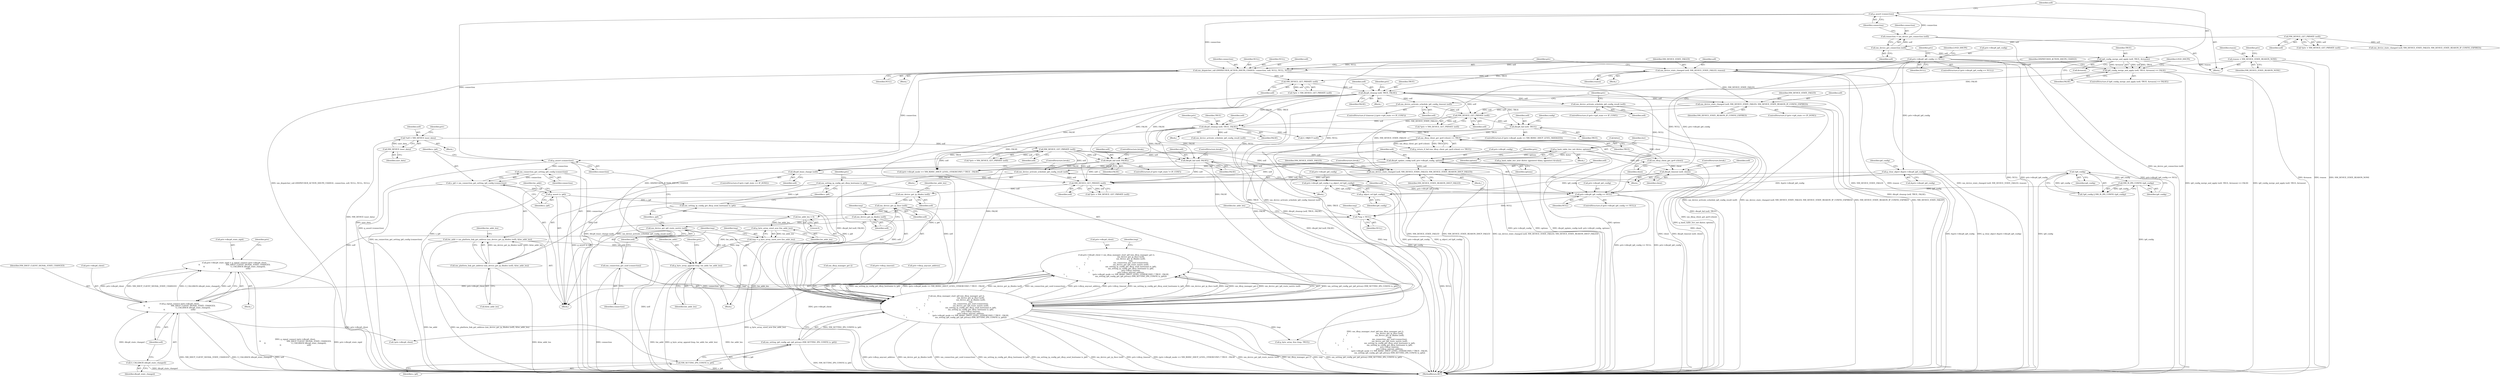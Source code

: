 digraph "0_NetworkManager_d5fc88e573fa58b93034b04d35a2454f5d28cad9@API" {
"1006604" [label="(Call,priv->dhcp6_state_sigid = g_signal_connect (priv->dhcp6_client,\n\t\t                                            NM_DHCP_CLIENT_SIGNAL_STATE_CHANGED,\n\t\t                                            G_CALLBACK (dhcp6_state_changed),\n\t\t                                            self))"];
"1006608" [label="(Call,g_signal_connect (priv->dhcp6_client,\n\t\t                                            NM_DHCP_CLIENT_SIGNAL_STATE_CHANGED,\n\t\t                                            G_CALLBACK (dhcp6_state_changed),\n\t\t                                            self))"];
"1006558" [label="(Call,priv->dhcp6_client = nm_dhcp_manager_start_ip6 (nm_dhcp_manager_get (),\n\t                                                nm_device_get_ip_iface (self),\n\t                                                nm_device_get_ip_ifindex (self),\n\t                                                tmp,\n\t                                                nm_connection_get_uuid (connection),\n\t                                                nm_device_get_ip6_route_metric (self),\n\t                                                nm_setting_ip_config_get_dhcp_send_hostname (s_ip6),\n\t                                                nm_setting_ip_config_get_dhcp_hostname (s_ip6),\n\t                                                priv->dhcp_timeout,\n\t                                                priv->dhcp_anycast_address,\n\t                                                (priv->dhcp6_mode == NM_RDISC_DHCP_LEVEL_OTHERCONF) ? TRUE : FALSE,\n\t                                                nm_setting_ip6_config_get_ip6_privacy (NM_SETTING_IP6_CONFIG (s_ip6))))"];
"1006562" [label="(Call,nm_dhcp_manager_start_ip6 (nm_dhcp_manager_get (),\n\t                                                nm_device_get_ip_iface (self),\n\t                                                nm_device_get_ip_ifindex (self),\n\t                                                tmp,\n\t                                                nm_connection_get_uuid (connection),\n\t                                                nm_device_get_ip6_route_metric (self),\n\t                                                nm_setting_ip_config_get_dhcp_send_hostname (s_ip6),\n\t                                                nm_setting_ip_config_get_dhcp_hostname (s_ip6),\n\t                                                priv->dhcp_timeout,\n\t                                                priv->dhcp_anycast_address,\n\t                                                (priv->dhcp6_mode == NM_RDISC_DHCP_LEVEL_OTHERCONF) ? TRUE : FALSE,\n\t                                                nm_setting_ip6_config_get_ip6_privacy (NM_SETTING_IP6_CONFIG (s_ip6))))"];
"1006564" [label="(Call,nm_device_get_ip_iface (self))"];
"1006543" [label="(Call,nm_device_get_ip_ifindex (self))"];
"1006520" [label="(Call,NM_DEVICE_GET_PRIVATE (self))"];
"1006497" [label="(Call,dhcp6_fail (self, FALSE))"];
"1006413" [label="(Call,NM_DEVICE_GET_PRIVATE (self))"];
"1006406" [label="(Call,*self = NM_DEVICE (user_data))"];
"1006408" [label="(Call,NM_DEVICE (user_data))"];
"1006301" [label="(Call,dhcp6_cleanup (self, TRUE, FALSE))"];
"1006299" [label="(Call,NM_DEVICE_GET_PRIVATE (self))"];
"1006288" [label="(Call,nm_dispatcher_call (DISPATCHER_ACTION_DHCP6_CHANGE, connection, self, NULL, NULL, NULL))"];
"1006268" [label="(Call,g_assert (connection))"];
"1006264" [label="(Call,connection = nm_device_get_connection (self))"];
"1006266" [label="(Call,nm_device_get_connection (self))"];
"1006238" [label="(Call,NM_DEVICE_GET_PRIVATE (self))"];
"1006272" [label="(Call,ip6_config_merge_and_apply (self, TRUE, &reason))"];
"1006246" [label="(Call,priv->dhcp6_ip6_config == NULL)"];
"1006282" [label="(Call,nm_device_state_changed (self, NM_DEVICE_STATE_FAILED, reason))"];
"1006242" [label="(Call,reason = NM_DEVICE_STATE_REASON_NONE)"];
"1006271" [label="(Call,ip6_config_merge_and_apply (self, TRUE, &reason) == FALSE)"];
"1006362" [label="(Call,dhcp6_cleanup (self, TRUE, FALSE))"];
"1006349" [label="(Call,NM_DEVICE_GET_PRIVATE (self))"];
"1006329" [label="(Call,nm_device_state_changed (self, NM_DEVICE_STATE_FAILED, NM_DEVICE_STATE_REASON_IP_CONFIG_EXPIRED))"];
"1006320" [label="(Call,nm_device_activate_schedule_ip6_config_timeout (self))"];
"1006343" [label="(Call,nm_device_activate_schedule_ip6_config_result (self))"];
"1006468" [label="(Call,nm_device_state_changed (self, NM_DEVICE_STATE_FAILED, NM_DEVICE_STATE_REASON_DHCP_FAILED))"];
"1006448" [label="(Call,dhcp6_update_config (self, priv->dhcp6_config, options))"];
"1006380" [label="(Call,g_hash_table_iter_init (&iter, options))"];
"1006510" [label="(Call,dhcp6_fail (self, FALSE))"];
"1006473" [label="(Call,nm_device_activate_schedule_ip6_config_result (self))"];
"1006482" [label="(Call,dhcp6_lease_change (self))"];
"1006486" [label="(Call,dhcp6_timeout (self, client))"];
"1006417" [label="(Call,nm_dhcp_client_get_ipv6 (client))"];
"1006566" [label="(Call,nm_device_get_ip_ifindex (self))"];
"1006554" [label="(Call,g_byte_array_append (tmp, hw_addr, hw_addr_len))"];
"1006550" [label="(Call,tmp = g_byte_array_sized_new (hw_addr_len))"];
"1006552" [label="(Call,g_byte_array_sized_new (hw_addr_len))"];
"1006529" [label="(Call,hw_addr_len = 0)"];
"1006540" [label="(Call,hw_addr = nm_platform_link_get_address (nm_device_get_ip_ifindex (self), &hw_addr_len))"];
"1006542" [label="(Call,nm_platform_link_get_address (nm_device_get_ip_ifindex (self), &hw_addr_len))"];
"1006524" [label="(Call,*tmp = NULL)"];
"1006462" [label="(Call,priv->dhcp6_ip6_config == NULL)"];
"1006434" [label="(Call,g_clear_object (&priv->dhcp6_ip6_config))"];
"1006442" [label="(Call,priv->dhcp6_ip6_config = g_object_ref (ip6_config))"];
"1006446" [label="(Call,g_object_ref (ip6_config))"];
"1006422" [label="(Call,!ip6_config)"];
"1006424" [label="(Call,NM_IS_IP6_CONFIG (ip6_config))"];
"1006569" [label="(Call,nm_connection_get_uuid (connection))"];
"1006536" [label="(Call,nm_connection_get_setting_ip6_config (connection))"];
"1006532" [label="(Call,g_assert (connection))"];
"1006571" [label="(Call,nm_device_get_ip6_route_metric (self))"];
"1006573" [label="(Call,nm_setting_ip_config_get_dhcp_send_hostname (s_ip6))"];
"1006538" [label="(Call,g_assert (s_ip6))"];
"1006534" [label="(Call,s_ip6 = nm_connection_get_setting_ip6_config (connection))"];
"1006575" [label="(Call,nm_setting_ip_config_get_dhcp_hostname (s_ip6))"];
"1006416" [label="(Call,nm_dhcp_client_get_ipv6 (client) == TRUE)"];
"1006357" [label="(Call,dhcp6_fail (self, TRUE))"];
"1006591" [label="(Call,nm_setting_ip6_config_get_ip6_privacy (NM_SETTING_IP6_CONFIG (s_ip6)))"];
"1006592" [label="(Call,NM_SETTING_IP6_CONFIG (s_ip6))"];
"1006613" [label="(Call,G_CALLBACK (dhcp6_state_changed))"];
"1006526" [label="(Identifier,NULL)"];
"1006289" [label="(Identifier,DISPATCHER_ACTION_DHCP6_CHANGE)"];
"1006518" [label="(Call,*priv = NM_DEVICE_GET_PRIVATE (self))"];
"1006510" [label="(Call,dhcp6_fail (self, FALSE))"];
"1006483" [label="(Identifier,self)"];
"1006363" [label="(Identifier,self)"];
"1006563" [label="(Call,nm_dhcp_manager_get ())"];
"1006418" [label="(Identifier,client)"];
"1006283" [label="(Identifier,self)"];
"1006435" [label="(Call,&priv->dhcp6_ip6_config)"];
"1006566" [label="(Call,nm_device_get_ip_ifindex (self))"];
"1006421" [label="(Call,!ip6_config || NM_IS_IP6_CONFIG (ip6_config))"];
"1006422" [label="(Call,!ip6_config)"];
"1006520" [label="(Call,NM_DEVICE_GET_PRIVATE (self))"];
"1006413" [label="(Call,NM_DEVICE_GET_PRIVATE (self))"];
"1006348" [label="(Identifier,priv)"];
"1006612" [label="(Identifier,NM_DHCP_CLIENT_SIGNAL_STATE_CHANGED)"];
"1006572" [label="(Identifier,self)"];
"1006550" [label="(Call,tmp = g_byte_array_sized_new (hw_addr_len))"];
"1006369" [label="(Identifier,priv)"];
"1006358" [label="(Identifier,self)"];
"1006549" [label="(Block,)"];
"1006603" [label="(Block,)"];
"1006277" [label="(Identifier,FALSE)"];
"1006466" [label="(Identifier,NULL)"];
"1006592" [label="(Call,NM_SETTING_IP6_CONFIG (s_ip6))"];
"1006608" [label="(Call,g_signal_connect (priv->dhcp6_client,\n\t\t                                            NM_DHCP_CLIENT_SIGNAL_STATE_CHANGED,\n\t\t                                            G_CALLBACK (dhcp6_state_changed),\n\t\t                                            self))"];
"1006288" [label="(Call,nm_dispatcher_call (DISPATCHER_ACTION_DHCP6_CHANGE, connection, self, NULL, NULL, NULL))"];
"1006513" [label="(ControlStructure,break;)"];
"1006499" [label="(Identifier,FALSE)"];
"1006300" [label="(Identifier,self)"];
"1006487" [label="(Identifier,self)"];
"1006521" [label="(Identifier,self)"];
"1006564" [label="(Call,nm_device_get_ip_iface (self))"];
"1006470" [label="(Identifier,NM_DEVICE_STATE_FAILED)"];
"1006567" [label="(Identifier,self)"];
"1006248" [label="(Identifier,priv)"];
"1006304" [label="(Identifier,FALSE)"];
"1006365" [label="(Identifier,FALSE)"];
"1006615" [label="(Identifier,self)"];
"1006596" [label="(Call,g_byte_array_free (tmp, TRUE))"];
"1006560" [label="(Identifier,priv)"];
"1006343" [label="(Call,nm_device_activate_schedule_ip6_config_result (self))"];
"1006546" [label="(Identifier,hw_addr_len)"];
"1006529" [label="(Call,hw_addr_len = 0)"];
"1006406" [label="(Call,*self = NM_DEVICE (user_data))"];
"1006432" [label="(Block,)"];
"1006424" [label="(Call,NM_IS_IP6_CONFIG (ip6_config))"];
"1006301" [label="(Call,dhcp6_cleanup (self, TRUE, FALSE))"];
"1006419" [label="(Identifier,TRUE)"];
"1006578" [label="(Identifier,priv)"];
"1006573" [label="(Call,nm_setting_ip_config_get_dhcp_send_hostname (s_ip6))"];
"1006253" [label="(Identifier,LOGD_DHCP6)"];
"1006407" [label="(Identifier,self)"];
"1006351" [label="(ControlStructure,if (priv->dhcp6_mode == NM_RDISC_DHCP_LEVEL_MANAGED))"];
"1006423" [label="(Identifier,ip6_config)"];
"1006290" [label="(Identifier,connection)"];
"1006239" [label="(Identifier,self)"];
"1006556" [label="(Identifier,hw_addr)"];
"1006473" [label="(Call,nm_device_activate_schedule_ip6_config_result (self))"];
"1006558" [label="(Call,priv->dhcp6_client = nm_dhcp_manager_start_ip6 (nm_dhcp_manager_get (),\n\t                                                nm_device_get_ip_iface (self),\n\t                                                nm_device_get_ip_ifindex (self),\n\t                                                tmp,\n\t                                                nm_connection_get_uuid (connection),\n\t                                                nm_device_get_ip6_route_metric (self),\n\t                                                nm_setting_ip_config_get_dhcp_send_hostname (s_ip6),\n\t                                                nm_setting_ip_config_get_dhcp_hostname (s_ip6),\n\t                                                priv->dhcp_timeout,\n\t                                                priv->dhcp_anycast_address,\n\t                                                (priv->dhcp6_mode == NM_RDISC_DHCP_LEVEL_OTHERCONF) ? TRUE : FALSE,\n\t                                                nm_setting_ip6_config_get_ip6_privacy (NM_SETTING_IP6_CONFIG (s_ip6))))"];
"1006450" [label="(Call,priv->dhcp6_config)"];
"1006559" [label="(Call,priv->dhcp6_client)"];
"1006484" [label="(ControlStructure,break;)"];
"1006453" [label="(Identifier,options)"];
"1006474" [label="(Identifier,self)"];
"1006605" [label="(Call,priv->dhcp6_state_sigid)"];
"1006332" [label="(Identifier,NM_DEVICE_STATE_REASON_IP_CONFIG_EXPIRED)"];
"1006538" [label="(Call,g_assert (s_ip6))"];
"1006463" [label="(Call,priv->dhcp6_ip6_config)"];
"1006385" [label="(Call,g_hash_table_iter_next (&iter, (gpointer) &key, (gpointer) &value))"];
"1006569" [label="(Call,nm_connection_get_uuid (connection))"];
"1006604" [label="(Call,priv->dhcp6_state_sigid = g_signal_connect (priv->dhcp6_client,\n\t\t                                            NM_DHCP_CLIENT_SIGNAL_STATE_CHANGED,\n\t\t                                            G_CALLBACK (dhcp6_state_changed),\n\t\t                                            self))"];
"1006416" [label="(Call,nm_dhcp_client_get_ipv6 (client) == TRUE)"];
"1006446" [label="(Call,g_object_ref (ip6_config))"];
"1006264" [label="(Call,connection = nm_device_get_connection (self))"];
"1006574" [label="(Identifier,s_ip6)"];
"1006272" [label="(Call,ip6_config_merge_and_apply (self, TRUE, &reason))"];
"1006250" [label="(Identifier,NULL)"];
"1006387" [label="(Identifier,iter)"];
"1006565" [label="(Identifier,self)"];
"1006299" [label="(Call,NM_DEVICE_GET_PRIVATE (self))"];
"1006535" [label="(Identifier,s_ip6)"];
"1006359" [label="(Identifier,TRUE)"];
"1006457" [label="(Identifier,priv)"];
"1006320" [label="(Call,nm_device_activate_schedule_ip6_config_timeout (self))"];
"1006540" [label="(Call,hw_addr = nm_platform_link_get_address (nm_device_get_ip_ifindex (self), &hw_addr_len))"];
"1006303" [label="(Identifier,TRUE)"];
"1006577" [label="(Call,priv->dhcp_timeout)"];
"1006245" [label="(ControlStructure,if (priv->dhcp6_ip6_config == NULL))"];
"1006497" [label="(Call,dhcp6_fail (self, FALSE))"];
"1006280" [label="(Identifier,LOGD_DHCP6)"];
"1006242" [label="(Call,reason = NM_DEVICE_STATE_REASON_NONE)"];
"1006486" [label="(Call,dhcp6_timeout (self, client))"];
"1006543" [label="(Call,nm_device_get_ip_ifindex (self))"];
"1006580" [label="(Call,priv->dhcp_anycast_address)"];
"1006512" [label="(Identifier,FALSE)"];
"1006374" [label="(Block,)"];
"1006609" [label="(Call,priv->dhcp6_client)"];
"1006238" [label="(Call,NM_DEVICE_GET_PRIVATE (self))"];
"1006293" [label="(Identifier,NULL)"];
"1006595" [label="(Identifier,tmp)"];
"1006441" [label="(Block,)"];
"1006282" [label="(Call,nm_device_state_changed (self, NM_DEVICE_STATE_FAILED, reason))"];
"1006330" [label="(Identifier,self)"];
"1006583" [label="(Call,(priv->dhcp6_mode == NM_RDISC_DHCP_LEVEL_OTHERCONF) ? TRUE : FALSE)"];
"1006491" [label="(ControlStructure,if (priv->ip6_state != IP_CONF))"];
"1006618" [label="(Call,!priv->dhcp6_client)"];
"1006557" [label="(Identifier,hw_addr_len)"];
"1006531" [label="(Literal,0)"];
"1006500" [label="(ControlStructure,break;)"];
"1006415" [label="(Call,g_return_if_fail (nm_dhcp_client_get_ipv6 (client) == TRUE))"];
"1006274" [label="(Identifier,TRUE)"];
"1006568" [label="(Identifier,tmp)"];
"1006442" [label="(Call,priv->dhcp6_ip6_config = g_object_ref (ip6_config))"];
"1006292" [label="(Identifier,NULL)"];
"1006278" [label="(Block,)"];
"1006488" [label="(Identifier,client)"];
"1006271" [label="(Call,ip6_config_merge_and_apply (self, TRUE, &reason) == FALSE)"];
"1006460" [label="(Block,)"];
"1006361" [label="(Block,)"];
"1006297" [label="(Call,*priv = NM_DEVICE_GET_PRIVATE (self))"];
"1006337" [label="(ControlStructure,if (priv->ip6_state == IP_CONF))"];
"1006542" [label="(Call,nm_platform_link_get_address (nm_device_get_ip_ifindex (self), &hw_addr_len))"];
"1006411" [label="(Call,*priv = NM_DEVICE_GET_PRIVATE (self))"];
"1006468" [label="(Call,nm_device_state_changed (self, NM_DEVICE_STATE_FAILED, NM_DEVICE_STATE_REASON_DHCP_FAILED))"];
"1006247" [label="(Call,priv->dhcp6_ip6_config)"];
"1006408" [label="(Call,NM_DEVICE (user_data))"];
"1006262" [label="(Identifier,priv)"];
"1006275" [label="(Call,&reason)"];
"1006372" [label="(Call,nm_device_activate_schedule_ip6_config_result (self))"];
"1006533" [label="(Identifier,connection)"];
"1006298" [label="(Identifier,priv)"];
"1006347" [label="(Call,*priv = NM_DEVICE_GET_PRIVATE (self))"];
"1006476" [label="(ControlStructure,if (priv->ip6_state == IP_DONE))"];
"1006544" [label="(Identifier,self)"];
"1006489" [label="(ControlStructure,break;)"];
"1006302" [label="(Identifier,self)"];
"1006462" [label="(Call,priv->dhcp6_ip6_config == NULL)"];
"1006295" [label="(Block,)"];
"1006321" [label="(Identifier,self)"];
"1006323" [label="(ControlStructure,if (priv->ip6_state == IP_DONE))"];
"1006364" [label="(Identifier,TRUE)"];
"1006267" [label="(Identifier,self)"];
"1006620" [label="(Identifier,priv)"];
"1006555" [label="(Identifier,tmp)"];
"1006404" [label="(Block,)"];
"1006255" [label="(Call,nm_device_state_changed (self, NM_DEVICE_STATE_FAILED, NM_DEVICE_STATE_REASON_IP_CONFIG_EXPIRED))"];
"1006294" [label="(Identifier,NULL)"];
"1006269" [label="(Identifier,connection)"];
"1006234" [label="(Block,)"];
"1006265" [label="(Identifier,connection)"];
"1006379" [label="(Identifier,config)"];
"1006545" [label="(Call,&hw_addr_len)"];
"1006524" [label="(Call,*tmp = NULL)"];
"1006414" [label="(Identifier,self)"];
"1006472" [label="(ControlStructure,break;)"];
"1006498" [label="(Identifier,self)"];
"1007368" [label="(MethodReturn,RET)"];
"1006412" [label="(Identifier,priv)"];
"1006243" [label="(Identifier,reason)"];
"1006417" [label="(Call,nm_dhcp_client_get_ipv6 (client))"];
"1006553" [label="(Identifier,hw_addr_len)"];
"1006530" [label="(Identifier,hw_addr_len)"];
"1006541" [label="(Identifier,hw_addr)"];
"1006576" [label="(Identifier,s_ip6)"];
"1006614" [label="(Identifier,dhcp6_state_changed)"];
"1006593" [label="(Identifier,s_ip6)"];
"1006270" [label="(ControlStructure,if (ip6_config_merge_and_apply (self, TRUE, &reason) == FALSE))"];
"1006525" [label="(Identifier,tmp)"];
"1006469" [label="(Identifier,self)"];
"1006266" [label="(Call,nm_device_get_connection (self))"];
"1006534" [label="(Call,s_ip6 = nm_connection_get_setting_ip6_config (connection))"];
"1006357" [label="(Call,dhcp6_fail (self, TRUE))"];
"1006575" [label="(Call,nm_setting_ip_config_get_dhcp_hostname (s_ip6))"];
"1006536" [label="(Call,nm_connection_get_setting_ip6_config (connection))"];
"1006291" [label="(Identifier,self)"];
"1006571" [label="(Call,nm_device_get_ip6_route_metric (self))"];
"1006246" [label="(Call,priv->dhcp6_ip6_config == NULL)"];
"1006532" [label="(Call,g_assert (connection))"];
"1006570" [label="(Identifier,connection)"];
"1006539" [label="(Identifier,s_ip6)"];
"1006552" [label="(Call,g_byte_array_sized_new (hw_addr_len))"];
"1006467" [label="(Block,)"];
"1006461" [label="(ControlStructure,if (priv->dhcp6_ip6_config == NULL))"];
"1006344" [label="(Identifier,self)"];
"1006383" [label="(Identifier,options)"];
"1006548" [label="(Identifier,hw_addr_len)"];
"1006362" [label="(Call,dhcp6_cleanup (self, TRUE, FALSE))"];
"1006591" [label="(Call,nm_setting_ip6_config_get_ip6_privacy (NM_SETTING_IP6_CONFIG (s_ip6)))"];
"1006449" [label="(Identifier,self)"];
"1006447" [label="(Identifier,ip6_config)"];
"1006482" [label="(Call,dhcp6_lease_change (self))"];
"1006511" [label="(Identifier,self)"];
"1006236" [label="(Call,*priv = NM_DEVICE_GET_PRIVATE (self))"];
"1006273" [label="(Identifier,self)"];
"1006287" [label="(Block,)"];
"1006268" [label="(Call,g_assert (connection))"];
"1006331" [label="(Identifier,NM_DEVICE_STATE_FAILED)"];
"1006308" [label="(Identifier,priv)"];
"1006440" [label="(Identifier,ip6_config)"];
"1006471" [label="(Identifier,NM_DEVICE_STATE_REASON_DHCP_FAILED)"];
"1006443" [label="(Call,priv->dhcp6_ip6_config)"];
"1006401" [label="(Call,G_OBJECT (self))"];
"1006562" [label="(Call,nm_dhcp_manager_start_ip6 (nm_dhcp_manager_get (),\n\t                                                nm_device_get_ip_iface (self),\n\t                                                nm_device_get_ip_ifindex (self),\n\t                                                tmp,\n\t                                                nm_connection_get_uuid (connection),\n\t                                                nm_device_get_ip6_route_metric (self),\n\t                                                nm_setting_ip_config_get_dhcp_send_hostname (s_ip6),\n\t                                                nm_setting_ip_config_get_dhcp_hostname (s_ip6),\n\t                                                priv->dhcp_timeout,\n\t                                                priv->dhcp_anycast_address,\n\t                                                (priv->dhcp6_mode == NM_RDISC_DHCP_LEVEL_OTHERCONF) ? TRUE : FALSE,\n\t                                                nm_setting_ip6_config_get_ip6_privacy (NM_SETTING_IP6_CONFIG (s_ip6))))"];
"1006551" [label="(Identifier,tmp)"];
"1006284" [label="(Identifier,NM_DEVICE_STATE_FAILED)"];
"1006312" [label="(ControlStructure,if (timeout || (priv->ip6_state == IP_CONF)))"];
"1006537" [label="(Identifier,connection)"];
"1006425" [label="(Identifier,ip6_config)"];
"1006554" [label="(Call,g_byte_array_append (tmp, hw_addr, hw_addr_len))"];
"1006285" [label="(Identifier,reason)"];
"1006244" [label="(Identifier,NM_DEVICE_STATE_REASON_NONE)"];
"1006329" [label="(Call,nm_device_state_changed (self, NM_DEVICE_STATE_FAILED, NM_DEVICE_STATE_REASON_IP_CONFIG_EXPIRED))"];
"1006613" [label="(Call,G_CALLBACK (dhcp6_state_changed))"];
"1006448" [label="(Call,dhcp6_update_config (self, priv->dhcp6_config, options))"];
"1006350" [label="(Identifier,self)"];
"1006349" [label="(Call,NM_DEVICE_GET_PRIVATE (self))"];
"1006381" [label="(Call,&iter)"];
"1006516" [label="(Block,)"];
"1006409" [label="(Identifier,user_data)"];
"1006380" [label="(Call,g_hash_table_iter_init (&iter, options))"];
"1006434" [label="(Call,g_clear_object (&priv->dhcp6_ip6_config))"];
"1006604" -> "1006603"  [label="AST: "];
"1006604" -> "1006608"  [label="CFG: "];
"1006605" -> "1006604"  [label="AST: "];
"1006608" -> "1006604"  [label="AST: "];
"1006620" -> "1006604"  [label="CFG: "];
"1006604" -> "1007368"  [label="DDG: g_signal_connect (priv->dhcp6_client,\n\t\t                                            NM_DHCP_CLIENT_SIGNAL_STATE_CHANGED,\n\t\t                                            G_CALLBACK (dhcp6_state_changed),\n\t\t                                            self)"];
"1006604" -> "1007368"  [label="DDG: priv->dhcp6_state_sigid"];
"1006608" -> "1006604"  [label="DDG: priv->dhcp6_client"];
"1006608" -> "1006604"  [label="DDG: NM_DHCP_CLIENT_SIGNAL_STATE_CHANGED"];
"1006608" -> "1006604"  [label="DDG: G_CALLBACK (dhcp6_state_changed)"];
"1006608" -> "1006604"  [label="DDG: self"];
"1006608" -> "1006615"  [label="CFG: "];
"1006609" -> "1006608"  [label="AST: "];
"1006612" -> "1006608"  [label="AST: "];
"1006613" -> "1006608"  [label="AST: "];
"1006615" -> "1006608"  [label="AST: "];
"1006608" -> "1007368"  [label="DDG: self"];
"1006608" -> "1007368"  [label="DDG: NM_DHCP_CLIENT_SIGNAL_STATE_CHANGED"];
"1006608" -> "1007368"  [label="DDG: G_CALLBACK (dhcp6_state_changed)"];
"1006558" -> "1006608"  [label="DDG: priv->dhcp6_client"];
"1006613" -> "1006608"  [label="DDG: dhcp6_state_changed"];
"1006571" -> "1006608"  [label="DDG: self"];
"1006608" -> "1006618"  [label="DDG: priv->dhcp6_client"];
"1006558" -> "1006516"  [label="AST: "];
"1006558" -> "1006562"  [label="CFG: "];
"1006559" -> "1006558"  [label="AST: "];
"1006562" -> "1006558"  [label="AST: "];
"1006595" -> "1006558"  [label="CFG: "];
"1006558" -> "1007368"  [label="DDG: nm_dhcp_manager_start_ip6 (nm_dhcp_manager_get (),\n\t                                                nm_device_get_ip_iface (self),\n\t                                                nm_device_get_ip_ifindex (self),\n\t                                                tmp,\n\t                                                nm_connection_get_uuid (connection),\n\t                                                nm_device_get_ip6_route_metric (self),\n\t                                                nm_setting_ip_config_get_dhcp_send_hostname (s_ip6),\n\t                                                nm_setting_ip_config_get_dhcp_hostname (s_ip6),\n\t                                                priv->dhcp_timeout,\n\t                                                priv->dhcp_anycast_address,\n\t                                                (priv->dhcp6_mode == NM_RDISC_DHCP_LEVEL_OTHERCONF) ? TRUE : FALSE,\n\t                                                nm_setting_ip6_config_get_ip6_privacy (NM_SETTING_IP6_CONFIG (s_ip6)))"];
"1006562" -> "1006558"  [label="DDG: nm_setting_ip6_config_get_ip6_privacy (NM_SETTING_IP6_CONFIG (s_ip6))"];
"1006562" -> "1006558"  [label="DDG: nm_setting_ip_config_get_dhcp_hostname (s_ip6)"];
"1006562" -> "1006558"  [label="DDG: (priv->dhcp6_mode == NM_RDISC_DHCP_LEVEL_OTHERCONF) ? TRUE : FALSE"];
"1006562" -> "1006558"  [label="DDG: nm_device_get_ip_ifindex (self)"];
"1006562" -> "1006558"  [label="DDG: nm_connection_get_uuid (connection)"];
"1006562" -> "1006558"  [label="DDG: priv->dhcp_anycast_address"];
"1006562" -> "1006558"  [label="DDG: priv->dhcp_timeout"];
"1006562" -> "1006558"  [label="DDG: nm_setting_ip_config_get_dhcp_send_hostname (s_ip6)"];
"1006562" -> "1006558"  [label="DDG: nm_device_get_ip_iface (self)"];
"1006562" -> "1006558"  [label="DDG: tmp"];
"1006562" -> "1006558"  [label="DDG: nm_dhcp_manager_get ()"];
"1006562" -> "1006558"  [label="DDG: nm_device_get_ip6_route_metric (self)"];
"1006558" -> "1006618"  [label="DDG: priv->dhcp6_client"];
"1006562" -> "1006591"  [label="CFG: "];
"1006563" -> "1006562"  [label="AST: "];
"1006564" -> "1006562"  [label="AST: "];
"1006566" -> "1006562"  [label="AST: "];
"1006568" -> "1006562"  [label="AST: "];
"1006569" -> "1006562"  [label="AST: "];
"1006571" -> "1006562"  [label="AST: "];
"1006573" -> "1006562"  [label="AST: "];
"1006575" -> "1006562"  [label="AST: "];
"1006577" -> "1006562"  [label="AST: "];
"1006580" -> "1006562"  [label="AST: "];
"1006583" -> "1006562"  [label="AST: "];
"1006591" -> "1006562"  [label="AST: "];
"1006562" -> "1007368"  [label="DDG: nm_device_get_ip_iface (self)"];
"1006562" -> "1007368"  [label="DDG: priv->dhcp_timeout"];
"1006562" -> "1007368"  [label="DDG: (priv->dhcp6_mode == NM_RDISC_DHCP_LEVEL_OTHERCONF) ? TRUE : FALSE"];
"1006562" -> "1007368"  [label="DDG: nm_device_get_ip6_route_metric (self)"];
"1006562" -> "1007368"  [label="DDG: nm_dhcp_manager_get ()"];
"1006562" -> "1007368"  [label="DDG: tmp"];
"1006562" -> "1007368"  [label="DDG: nm_setting_ip6_config_get_ip6_privacy (NM_SETTING_IP6_CONFIG (s_ip6))"];
"1006562" -> "1007368"  [label="DDG: priv->dhcp_anycast_address"];
"1006562" -> "1007368"  [label="DDG: nm_device_get_ip_ifindex (self)"];
"1006562" -> "1007368"  [label="DDG: nm_connection_get_uuid (connection)"];
"1006562" -> "1007368"  [label="DDG: nm_setting_ip_config_get_dhcp_hostname (s_ip6)"];
"1006562" -> "1007368"  [label="DDG: nm_setting_ip_config_get_dhcp_send_hostname (s_ip6)"];
"1006564" -> "1006562"  [label="DDG: self"];
"1006566" -> "1006562"  [label="DDG: self"];
"1006554" -> "1006562"  [label="DDG: tmp"];
"1006524" -> "1006562"  [label="DDG: tmp"];
"1006569" -> "1006562"  [label="DDG: connection"];
"1006571" -> "1006562"  [label="DDG: self"];
"1006573" -> "1006562"  [label="DDG: s_ip6"];
"1006575" -> "1006562"  [label="DDG: s_ip6"];
"1006416" -> "1006562"  [label="DDG: TRUE"];
"1006301" -> "1006562"  [label="DDG: FALSE"];
"1006362" -> "1006562"  [label="DDG: FALSE"];
"1006497" -> "1006562"  [label="DDG: FALSE"];
"1006510" -> "1006562"  [label="DDG: FALSE"];
"1006591" -> "1006562"  [label="DDG: NM_SETTING_IP6_CONFIG (s_ip6)"];
"1006562" -> "1006596"  [label="DDG: tmp"];
"1006564" -> "1006565"  [label="CFG: "];
"1006565" -> "1006564"  [label="AST: "];
"1006567" -> "1006564"  [label="CFG: "];
"1006543" -> "1006564"  [label="DDG: self"];
"1006564" -> "1006566"  [label="DDG: self"];
"1006543" -> "1006542"  [label="AST: "];
"1006543" -> "1006544"  [label="CFG: "];
"1006544" -> "1006543"  [label="AST: "];
"1006546" -> "1006543"  [label="CFG: "];
"1006543" -> "1006542"  [label="DDG: self"];
"1006520" -> "1006543"  [label="DDG: self"];
"1006520" -> "1006518"  [label="AST: "];
"1006520" -> "1006521"  [label="CFG: "];
"1006521" -> "1006520"  [label="AST: "];
"1006518" -> "1006520"  [label="CFG: "];
"1006520" -> "1006518"  [label="DDG: self"];
"1006497" -> "1006520"  [label="DDG: self"];
"1006468" -> "1006520"  [label="DDG: self"];
"1006510" -> "1006520"  [label="DDG: self"];
"1006413" -> "1006520"  [label="DDG: self"];
"1006473" -> "1006520"  [label="DDG: self"];
"1006482" -> "1006520"  [label="DDG: self"];
"1006448" -> "1006520"  [label="DDG: self"];
"1006486" -> "1006520"  [label="DDG: self"];
"1006497" -> "1006491"  [label="AST: "];
"1006497" -> "1006499"  [label="CFG: "];
"1006498" -> "1006497"  [label="AST: "];
"1006499" -> "1006497"  [label="AST: "];
"1006500" -> "1006497"  [label="CFG: "];
"1006497" -> "1007368"  [label="DDG: dhcp6_fail (self, FALSE)"];
"1006413" -> "1006497"  [label="DDG: self"];
"1006301" -> "1006497"  [label="DDG: FALSE"];
"1006362" -> "1006497"  [label="DDG: FALSE"];
"1006497" -> "1006583"  [label="DDG: FALSE"];
"1006413" -> "1006411"  [label="AST: "];
"1006413" -> "1006414"  [label="CFG: "];
"1006414" -> "1006413"  [label="AST: "];
"1006411" -> "1006413"  [label="CFG: "];
"1006413" -> "1006411"  [label="DDG: self"];
"1006406" -> "1006413"  [label="DDG: self"];
"1006413" -> "1006448"  [label="DDG: self"];
"1006413" -> "1006468"  [label="DDG: self"];
"1006413" -> "1006473"  [label="DDG: self"];
"1006413" -> "1006482"  [label="DDG: self"];
"1006413" -> "1006486"  [label="DDG: self"];
"1006413" -> "1006510"  [label="DDG: self"];
"1006406" -> "1006404"  [label="AST: "];
"1006406" -> "1006408"  [label="CFG: "];
"1006407" -> "1006406"  [label="AST: "];
"1006408" -> "1006406"  [label="AST: "];
"1006412" -> "1006406"  [label="CFG: "];
"1006406" -> "1007368"  [label="DDG: NM_DEVICE (user_data)"];
"1006408" -> "1006406"  [label="DDG: user_data"];
"1006408" -> "1006409"  [label="CFG: "];
"1006409" -> "1006408"  [label="AST: "];
"1006408" -> "1007368"  [label="DDG: user_data"];
"1006301" -> "1006295"  [label="AST: "];
"1006301" -> "1006304"  [label="CFG: "];
"1006302" -> "1006301"  [label="AST: "];
"1006303" -> "1006301"  [label="AST: "];
"1006304" -> "1006301"  [label="AST: "];
"1006308" -> "1006301"  [label="CFG: "];
"1006301" -> "1007368"  [label="DDG: dhcp6_cleanup (self, TRUE, FALSE)"];
"1006299" -> "1006301"  [label="DDG: self"];
"1006272" -> "1006301"  [label="DDG: TRUE"];
"1006271" -> "1006301"  [label="DDG: FALSE"];
"1006301" -> "1006320"  [label="DDG: self"];
"1006301" -> "1006329"  [label="DDG: self"];
"1006301" -> "1006343"  [label="DDG: self"];
"1006301" -> "1006349"  [label="DDG: self"];
"1006301" -> "1006357"  [label="DDG: TRUE"];
"1006301" -> "1006362"  [label="DDG: TRUE"];
"1006301" -> "1006362"  [label="DDG: FALSE"];
"1006301" -> "1006510"  [label="DDG: FALSE"];
"1006301" -> "1006583"  [label="DDG: FALSE"];
"1006299" -> "1006297"  [label="AST: "];
"1006299" -> "1006300"  [label="CFG: "];
"1006300" -> "1006299"  [label="AST: "];
"1006297" -> "1006299"  [label="CFG: "];
"1006299" -> "1006297"  [label="DDG: self"];
"1006288" -> "1006299"  [label="DDG: self"];
"1006282" -> "1006299"  [label="DDG: self"];
"1006288" -> "1006287"  [label="AST: "];
"1006288" -> "1006294"  [label="CFG: "];
"1006289" -> "1006288"  [label="AST: "];
"1006290" -> "1006288"  [label="AST: "];
"1006291" -> "1006288"  [label="AST: "];
"1006292" -> "1006288"  [label="AST: "];
"1006293" -> "1006288"  [label="AST: "];
"1006294" -> "1006288"  [label="AST: "];
"1006298" -> "1006288"  [label="CFG: "];
"1006288" -> "1007368"  [label="DDG: nm_dispatcher_call (DISPATCHER_ACTION_DHCP6_CHANGE, connection, self, NULL, NULL, NULL)"];
"1006288" -> "1007368"  [label="DDG: DISPATCHER_ACTION_DHCP6_CHANGE"];
"1006268" -> "1006288"  [label="DDG: connection"];
"1006272" -> "1006288"  [label="DDG: self"];
"1006246" -> "1006288"  [label="DDG: NULL"];
"1006288" -> "1006462"  [label="DDG: NULL"];
"1006288" -> "1006524"  [label="DDG: NULL"];
"1006288" -> "1006532"  [label="DDG: connection"];
"1006268" -> "1006234"  [label="AST: "];
"1006268" -> "1006269"  [label="CFG: "];
"1006269" -> "1006268"  [label="AST: "];
"1006273" -> "1006268"  [label="CFG: "];
"1006264" -> "1006268"  [label="DDG: connection"];
"1006268" -> "1006532"  [label="DDG: connection"];
"1006264" -> "1006234"  [label="AST: "];
"1006264" -> "1006266"  [label="CFG: "];
"1006265" -> "1006264"  [label="AST: "];
"1006266" -> "1006264"  [label="AST: "];
"1006269" -> "1006264"  [label="CFG: "];
"1006264" -> "1007368"  [label="DDG: nm_device_get_connection (self)"];
"1006266" -> "1006264"  [label="DDG: self"];
"1006266" -> "1006267"  [label="CFG: "];
"1006267" -> "1006266"  [label="AST: "];
"1006238" -> "1006266"  [label="DDG: self"];
"1006266" -> "1006272"  [label="DDG: self"];
"1006238" -> "1006236"  [label="AST: "];
"1006238" -> "1006239"  [label="CFG: "];
"1006239" -> "1006238"  [label="AST: "];
"1006236" -> "1006238"  [label="CFG: "];
"1006238" -> "1006236"  [label="DDG: self"];
"1006238" -> "1006255"  [label="DDG: self"];
"1006272" -> "1006271"  [label="AST: "];
"1006272" -> "1006275"  [label="CFG: "];
"1006273" -> "1006272"  [label="AST: "];
"1006274" -> "1006272"  [label="AST: "];
"1006275" -> "1006272"  [label="AST: "];
"1006277" -> "1006272"  [label="CFG: "];
"1006272" -> "1007368"  [label="DDG: &reason"];
"1006272" -> "1006271"  [label="DDG: self"];
"1006272" -> "1006271"  [label="DDG: TRUE"];
"1006272" -> "1006271"  [label="DDG: &reason"];
"1006272" -> "1006282"  [label="DDG: self"];
"1006246" -> "1006245"  [label="AST: "];
"1006246" -> "1006250"  [label="CFG: "];
"1006247" -> "1006246"  [label="AST: "];
"1006250" -> "1006246"  [label="AST: "];
"1006253" -> "1006246"  [label="CFG: "];
"1006262" -> "1006246"  [label="CFG: "];
"1006246" -> "1007368"  [label="DDG: priv->dhcp6_ip6_config == NULL"];
"1006246" -> "1007368"  [label="DDG: NULL"];
"1006246" -> "1007368"  [label="DDG: priv->dhcp6_ip6_config"];
"1006246" -> "1006434"  [label="DDG: priv->dhcp6_ip6_config"];
"1006246" -> "1006462"  [label="DDG: priv->dhcp6_ip6_config"];
"1006246" -> "1006462"  [label="DDG: NULL"];
"1006246" -> "1006524"  [label="DDG: NULL"];
"1006282" -> "1006278"  [label="AST: "];
"1006282" -> "1006285"  [label="CFG: "];
"1006283" -> "1006282"  [label="AST: "];
"1006284" -> "1006282"  [label="AST: "];
"1006285" -> "1006282"  [label="AST: "];
"1006298" -> "1006282"  [label="CFG: "];
"1006282" -> "1007368"  [label="DDG: NM_DEVICE_STATE_FAILED"];
"1006282" -> "1007368"  [label="DDG: reason"];
"1006282" -> "1007368"  [label="DDG: nm_device_state_changed (self, NM_DEVICE_STATE_FAILED, reason)"];
"1006242" -> "1006282"  [label="DDG: reason"];
"1006282" -> "1006329"  [label="DDG: NM_DEVICE_STATE_FAILED"];
"1006282" -> "1006468"  [label="DDG: NM_DEVICE_STATE_FAILED"];
"1006242" -> "1006234"  [label="AST: "];
"1006242" -> "1006244"  [label="CFG: "];
"1006243" -> "1006242"  [label="AST: "];
"1006244" -> "1006242"  [label="AST: "];
"1006248" -> "1006242"  [label="CFG: "];
"1006242" -> "1007368"  [label="DDG: NM_DEVICE_STATE_REASON_NONE"];
"1006242" -> "1007368"  [label="DDG: reason"];
"1006271" -> "1006270"  [label="AST: "];
"1006271" -> "1006277"  [label="CFG: "];
"1006277" -> "1006271"  [label="AST: "];
"1006280" -> "1006271"  [label="CFG: "];
"1006289" -> "1006271"  [label="CFG: "];
"1006271" -> "1007368"  [label="DDG: ip6_config_merge_and_apply (self, TRUE, &reason) == FALSE"];
"1006271" -> "1007368"  [label="DDG: ip6_config_merge_and_apply (self, TRUE, &reason)"];
"1006362" -> "1006361"  [label="AST: "];
"1006362" -> "1006365"  [label="CFG: "];
"1006363" -> "1006362"  [label="AST: "];
"1006364" -> "1006362"  [label="AST: "];
"1006365" -> "1006362"  [label="AST: "];
"1006369" -> "1006362"  [label="CFG: "];
"1006362" -> "1007368"  [label="DDG: dhcp6_cleanup (self, TRUE, FALSE)"];
"1006349" -> "1006362"  [label="DDG: self"];
"1006362" -> "1006372"  [label="DDG: self"];
"1006362" -> "1006401"  [label="DDG: self"];
"1006362" -> "1006416"  [label="DDG: TRUE"];
"1006362" -> "1006510"  [label="DDG: FALSE"];
"1006362" -> "1006583"  [label="DDG: FALSE"];
"1006349" -> "1006347"  [label="AST: "];
"1006349" -> "1006350"  [label="CFG: "];
"1006350" -> "1006349"  [label="AST: "];
"1006347" -> "1006349"  [label="CFG: "];
"1006349" -> "1006347"  [label="DDG: self"];
"1006329" -> "1006349"  [label="DDG: self"];
"1006320" -> "1006349"  [label="DDG: self"];
"1006343" -> "1006349"  [label="DDG: self"];
"1006349" -> "1006357"  [label="DDG: self"];
"1006329" -> "1006323"  [label="AST: "];
"1006329" -> "1006332"  [label="CFG: "];
"1006330" -> "1006329"  [label="AST: "];
"1006331" -> "1006329"  [label="AST: "];
"1006332" -> "1006329"  [label="AST: "];
"1006348" -> "1006329"  [label="CFG: "];
"1006329" -> "1007368"  [label="DDG: nm_device_state_changed (self, NM_DEVICE_STATE_FAILED, NM_DEVICE_STATE_REASON_IP_CONFIG_EXPIRED)"];
"1006329" -> "1007368"  [label="DDG: NM_DEVICE_STATE_REASON_IP_CONFIG_EXPIRED"];
"1006329" -> "1007368"  [label="DDG: NM_DEVICE_STATE_FAILED"];
"1006329" -> "1006468"  [label="DDG: NM_DEVICE_STATE_FAILED"];
"1006320" -> "1006312"  [label="AST: "];
"1006320" -> "1006321"  [label="CFG: "];
"1006321" -> "1006320"  [label="AST: "];
"1006348" -> "1006320"  [label="CFG: "];
"1006320" -> "1007368"  [label="DDG: nm_device_activate_schedule_ip6_config_timeout (self)"];
"1006343" -> "1006337"  [label="AST: "];
"1006343" -> "1006344"  [label="CFG: "];
"1006344" -> "1006343"  [label="AST: "];
"1006348" -> "1006343"  [label="CFG: "];
"1006343" -> "1007368"  [label="DDG: nm_device_activate_schedule_ip6_config_result (self)"];
"1006468" -> "1006467"  [label="AST: "];
"1006468" -> "1006471"  [label="CFG: "];
"1006469" -> "1006468"  [label="AST: "];
"1006470" -> "1006468"  [label="AST: "];
"1006471" -> "1006468"  [label="AST: "];
"1006472" -> "1006468"  [label="CFG: "];
"1006468" -> "1007368"  [label="DDG: NM_DEVICE_STATE_FAILED"];
"1006468" -> "1007368"  [label="DDG: NM_DEVICE_STATE_REASON_DHCP_FAILED"];
"1006468" -> "1007368"  [label="DDG: nm_device_state_changed (self, NM_DEVICE_STATE_FAILED, NM_DEVICE_STATE_REASON_DHCP_FAILED)"];
"1006448" -> "1006468"  [label="DDG: self"];
"1006448" -> "1006441"  [label="AST: "];
"1006448" -> "1006453"  [label="CFG: "];
"1006449" -> "1006448"  [label="AST: "];
"1006450" -> "1006448"  [label="AST: "];
"1006453" -> "1006448"  [label="AST: "];
"1006457" -> "1006448"  [label="CFG: "];
"1006448" -> "1007368"  [label="DDG: options"];
"1006448" -> "1007368"  [label="DDG: dhcp6_update_config (self, priv->dhcp6_config, options)"];
"1006448" -> "1007368"  [label="DDG: priv->dhcp6_config"];
"1006380" -> "1006448"  [label="DDG: options"];
"1006448" -> "1006473"  [label="DDG: self"];
"1006448" -> "1006482"  [label="DDG: self"];
"1006380" -> "1006374"  [label="AST: "];
"1006380" -> "1006383"  [label="CFG: "];
"1006381" -> "1006380"  [label="AST: "];
"1006383" -> "1006380"  [label="AST: "];
"1006387" -> "1006380"  [label="CFG: "];
"1006380" -> "1007368"  [label="DDG: options"];
"1006380" -> "1007368"  [label="DDG: g_hash_table_iter_init (&iter, options)"];
"1006380" -> "1006385"  [label="DDG: &iter"];
"1006510" -> "1006432"  [label="AST: "];
"1006510" -> "1006512"  [label="CFG: "];
"1006511" -> "1006510"  [label="AST: "];
"1006512" -> "1006510"  [label="AST: "];
"1006513" -> "1006510"  [label="CFG: "];
"1006510" -> "1007368"  [label="DDG: dhcp6_fail (self, FALSE)"];
"1006510" -> "1006583"  [label="DDG: FALSE"];
"1006473" -> "1006460"  [label="AST: "];
"1006473" -> "1006474"  [label="CFG: "];
"1006474" -> "1006473"  [label="AST: "];
"1006484" -> "1006473"  [label="CFG: "];
"1006473" -> "1007368"  [label="DDG: nm_device_activate_schedule_ip6_config_result (self)"];
"1006482" -> "1006476"  [label="AST: "];
"1006482" -> "1006483"  [label="CFG: "];
"1006483" -> "1006482"  [label="AST: "];
"1006484" -> "1006482"  [label="CFG: "];
"1006482" -> "1007368"  [label="DDG: dhcp6_lease_change (self)"];
"1006486" -> "1006432"  [label="AST: "];
"1006486" -> "1006488"  [label="CFG: "];
"1006487" -> "1006486"  [label="AST: "];
"1006488" -> "1006486"  [label="AST: "];
"1006489" -> "1006486"  [label="CFG: "];
"1006486" -> "1007368"  [label="DDG: client"];
"1006486" -> "1007368"  [label="DDG: dhcp6_timeout (self, client)"];
"1006417" -> "1006486"  [label="DDG: client"];
"1006417" -> "1006416"  [label="AST: "];
"1006417" -> "1006418"  [label="CFG: "];
"1006418" -> "1006417"  [label="AST: "];
"1006419" -> "1006417"  [label="CFG: "];
"1006417" -> "1007368"  [label="DDG: client"];
"1006417" -> "1006416"  [label="DDG: client"];
"1006566" -> "1006567"  [label="CFG: "];
"1006567" -> "1006566"  [label="AST: "];
"1006568" -> "1006566"  [label="CFG: "];
"1006566" -> "1006571"  [label="DDG: self"];
"1006554" -> "1006549"  [label="AST: "];
"1006554" -> "1006557"  [label="CFG: "];
"1006555" -> "1006554"  [label="AST: "];
"1006556" -> "1006554"  [label="AST: "];
"1006557" -> "1006554"  [label="AST: "];
"1006560" -> "1006554"  [label="CFG: "];
"1006554" -> "1007368"  [label="DDG: hw_addr_len"];
"1006554" -> "1007368"  [label="DDG: hw_addr"];
"1006554" -> "1007368"  [label="DDG: g_byte_array_append (tmp, hw_addr, hw_addr_len)"];
"1006550" -> "1006554"  [label="DDG: tmp"];
"1006540" -> "1006554"  [label="DDG: hw_addr"];
"1006552" -> "1006554"  [label="DDG: hw_addr_len"];
"1006550" -> "1006549"  [label="AST: "];
"1006550" -> "1006552"  [label="CFG: "];
"1006551" -> "1006550"  [label="AST: "];
"1006552" -> "1006550"  [label="AST: "];
"1006555" -> "1006550"  [label="CFG: "];
"1006550" -> "1007368"  [label="DDG: g_byte_array_sized_new (hw_addr_len)"];
"1006552" -> "1006550"  [label="DDG: hw_addr_len"];
"1006552" -> "1006553"  [label="CFG: "];
"1006553" -> "1006552"  [label="AST: "];
"1006529" -> "1006552"  [label="DDG: hw_addr_len"];
"1006529" -> "1006516"  [label="AST: "];
"1006529" -> "1006531"  [label="CFG: "];
"1006530" -> "1006529"  [label="AST: "];
"1006531" -> "1006529"  [label="AST: "];
"1006533" -> "1006529"  [label="CFG: "];
"1006529" -> "1007368"  [label="DDG: hw_addr_len"];
"1006540" -> "1006516"  [label="AST: "];
"1006540" -> "1006542"  [label="CFG: "];
"1006541" -> "1006540"  [label="AST: "];
"1006542" -> "1006540"  [label="AST: "];
"1006548" -> "1006540"  [label="CFG: "];
"1006540" -> "1007368"  [label="DDG: hw_addr"];
"1006540" -> "1007368"  [label="DDG: nm_platform_link_get_address (nm_device_get_ip_ifindex (self), &hw_addr_len)"];
"1006542" -> "1006540"  [label="DDG: nm_device_get_ip_ifindex (self)"];
"1006542" -> "1006540"  [label="DDG: &hw_addr_len"];
"1006542" -> "1006545"  [label="CFG: "];
"1006545" -> "1006542"  [label="AST: "];
"1006542" -> "1007368"  [label="DDG: &hw_addr_len"];
"1006524" -> "1006516"  [label="AST: "];
"1006524" -> "1006526"  [label="CFG: "];
"1006525" -> "1006524"  [label="AST: "];
"1006526" -> "1006524"  [label="AST: "];
"1006530" -> "1006524"  [label="CFG: "];
"1006524" -> "1007368"  [label="DDG: NULL"];
"1006462" -> "1006524"  [label="DDG: NULL"];
"1006462" -> "1006461"  [label="AST: "];
"1006462" -> "1006466"  [label="CFG: "];
"1006463" -> "1006462"  [label="AST: "];
"1006466" -> "1006462"  [label="AST: "];
"1006469" -> "1006462"  [label="CFG: "];
"1006474" -> "1006462"  [label="CFG: "];
"1006462" -> "1007368"  [label="DDG: priv->dhcp6_ip6_config == NULL"];
"1006462" -> "1007368"  [label="DDG: priv->dhcp6_ip6_config"];
"1006434" -> "1006462"  [label="DDG: &priv->dhcp6_ip6_config"];
"1006442" -> "1006462"  [label="DDG: priv->dhcp6_ip6_config"];
"1006434" -> "1006432"  [label="AST: "];
"1006434" -> "1006435"  [label="CFG: "];
"1006435" -> "1006434"  [label="AST: "];
"1006440" -> "1006434"  [label="CFG: "];
"1006434" -> "1007368"  [label="DDG: &priv->dhcp6_ip6_config"];
"1006434" -> "1007368"  [label="DDG: g_clear_object (&priv->dhcp6_ip6_config)"];
"1006442" -> "1006441"  [label="AST: "];
"1006442" -> "1006446"  [label="CFG: "];
"1006443" -> "1006442"  [label="AST: "];
"1006446" -> "1006442"  [label="AST: "];
"1006449" -> "1006442"  [label="CFG: "];
"1006442" -> "1007368"  [label="DDG: priv->dhcp6_ip6_config"];
"1006442" -> "1007368"  [label="DDG: g_object_ref (ip6_config)"];
"1006446" -> "1006442"  [label="DDG: ip6_config"];
"1006446" -> "1006447"  [label="CFG: "];
"1006447" -> "1006446"  [label="AST: "];
"1006446" -> "1007368"  [label="DDG: ip6_config"];
"1006422" -> "1006446"  [label="DDG: ip6_config"];
"1006424" -> "1006446"  [label="DDG: ip6_config"];
"1006422" -> "1006421"  [label="AST: "];
"1006422" -> "1006423"  [label="CFG: "];
"1006423" -> "1006422"  [label="AST: "];
"1006425" -> "1006422"  [label="CFG: "];
"1006421" -> "1006422"  [label="CFG: "];
"1006422" -> "1007368"  [label="DDG: ip6_config"];
"1006422" -> "1006421"  [label="DDG: ip6_config"];
"1006422" -> "1006424"  [label="DDG: ip6_config"];
"1006424" -> "1006421"  [label="AST: "];
"1006424" -> "1006425"  [label="CFG: "];
"1006425" -> "1006424"  [label="AST: "];
"1006421" -> "1006424"  [label="CFG: "];
"1006424" -> "1007368"  [label="DDG: ip6_config"];
"1006424" -> "1006421"  [label="DDG: ip6_config"];
"1006569" -> "1006570"  [label="CFG: "];
"1006570" -> "1006569"  [label="AST: "];
"1006572" -> "1006569"  [label="CFG: "];
"1006569" -> "1007368"  [label="DDG: connection"];
"1006536" -> "1006569"  [label="DDG: connection"];
"1006536" -> "1006534"  [label="AST: "];
"1006536" -> "1006537"  [label="CFG: "];
"1006537" -> "1006536"  [label="AST: "];
"1006534" -> "1006536"  [label="CFG: "];
"1006536" -> "1006534"  [label="DDG: connection"];
"1006532" -> "1006536"  [label="DDG: connection"];
"1006532" -> "1006516"  [label="AST: "];
"1006532" -> "1006533"  [label="CFG: "];
"1006533" -> "1006532"  [label="AST: "];
"1006535" -> "1006532"  [label="CFG: "];
"1006532" -> "1007368"  [label="DDG: g_assert (connection)"];
"1006571" -> "1006572"  [label="CFG: "];
"1006572" -> "1006571"  [label="AST: "];
"1006574" -> "1006571"  [label="CFG: "];
"1006571" -> "1007368"  [label="DDG: self"];
"1006573" -> "1006574"  [label="CFG: "];
"1006574" -> "1006573"  [label="AST: "];
"1006576" -> "1006573"  [label="CFG: "];
"1006538" -> "1006573"  [label="DDG: s_ip6"];
"1006573" -> "1006575"  [label="DDG: s_ip6"];
"1006538" -> "1006516"  [label="AST: "];
"1006538" -> "1006539"  [label="CFG: "];
"1006539" -> "1006538"  [label="AST: "];
"1006541" -> "1006538"  [label="CFG: "];
"1006538" -> "1007368"  [label="DDG: g_assert (s_ip6)"];
"1006534" -> "1006538"  [label="DDG: s_ip6"];
"1006534" -> "1006516"  [label="AST: "];
"1006535" -> "1006534"  [label="AST: "];
"1006539" -> "1006534"  [label="CFG: "];
"1006534" -> "1007368"  [label="DDG: nm_connection_get_setting_ip6_config (connection)"];
"1006575" -> "1006576"  [label="CFG: "];
"1006576" -> "1006575"  [label="AST: "];
"1006578" -> "1006575"  [label="CFG: "];
"1006575" -> "1006592"  [label="DDG: s_ip6"];
"1006416" -> "1006415"  [label="AST: "];
"1006416" -> "1006419"  [label="CFG: "];
"1006419" -> "1006416"  [label="AST: "];
"1006415" -> "1006416"  [label="CFG: "];
"1006416" -> "1007368"  [label="DDG: nm_dhcp_client_get_ipv6 (client)"];
"1006416" -> "1006415"  [label="DDG: nm_dhcp_client_get_ipv6 (client)"];
"1006416" -> "1006415"  [label="DDG: TRUE"];
"1006357" -> "1006416"  [label="DDG: TRUE"];
"1006416" -> "1006583"  [label="DDG: TRUE"];
"1006416" -> "1006596"  [label="DDG: TRUE"];
"1006357" -> "1006351"  [label="AST: "];
"1006357" -> "1006359"  [label="CFG: "];
"1006358" -> "1006357"  [label="AST: "];
"1006359" -> "1006357"  [label="AST: "];
"1006379" -> "1006357"  [label="CFG: "];
"1006357" -> "1007368"  [label="DDG: dhcp6_fail (self, TRUE)"];
"1006357" -> "1006401"  [label="DDG: self"];
"1006591" -> "1006592"  [label="CFG: "];
"1006592" -> "1006591"  [label="AST: "];
"1006591" -> "1007368"  [label="DDG: NM_SETTING_IP6_CONFIG (s_ip6)"];
"1006592" -> "1006591"  [label="DDG: s_ip6"];
"1006592" -> "1006593"  [label="CFG: "];
"1006593" -> "1006592"  [label="AST: "];
"1006592" -> "1007368"  [label="DDG: s_ip6"];
"1006613" -> "1006614"  [label="CFG: "];
"1006614" -> "1006613"  [label="AST: "];
"1006615" -> "1006613"  [label="CFG: "];
"1006613" -> "1007368"  [label="DDG: dhcp6_state_changed"];
}
